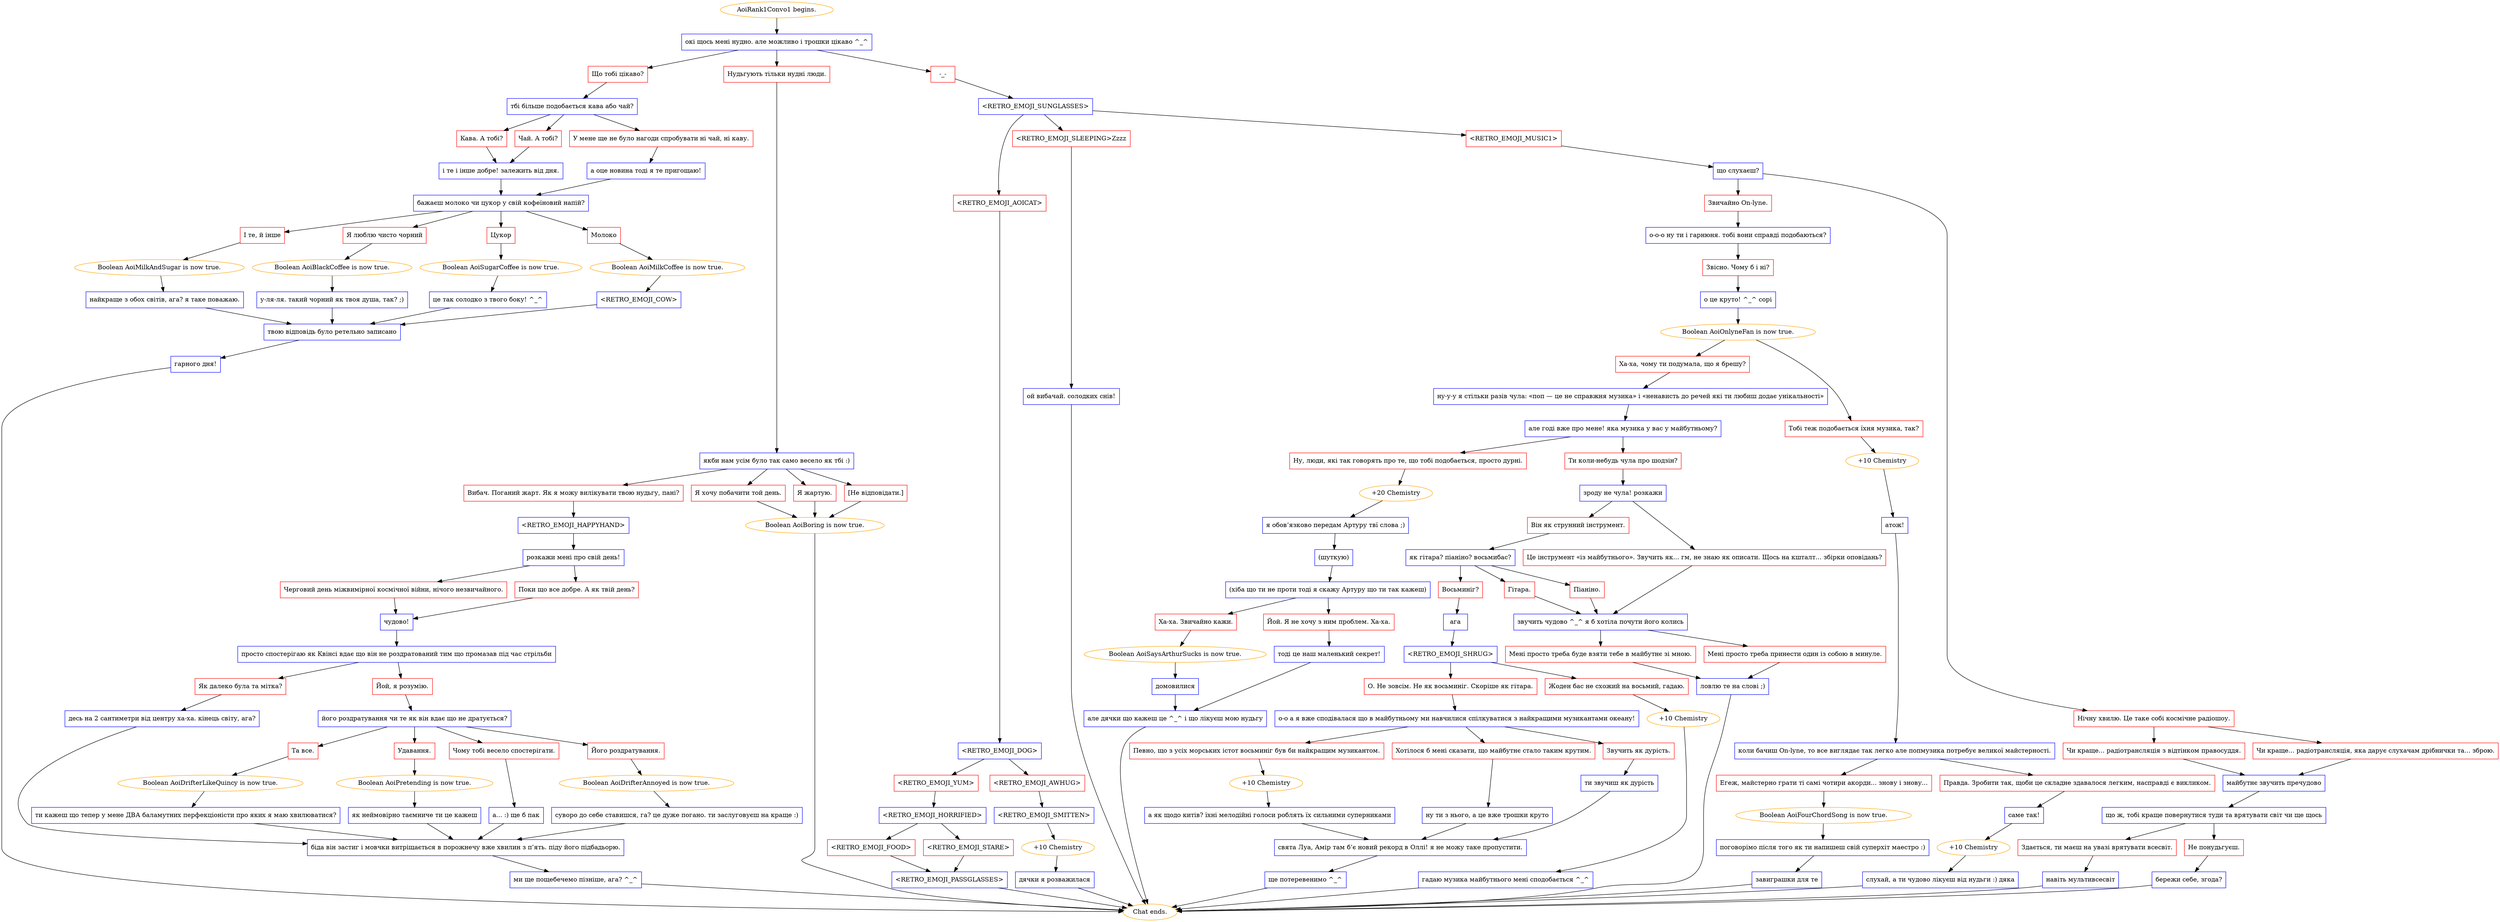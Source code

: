 digraph {
	"AoiRank1Convo1 begins." [color=orange];
		"AoiRank1Convo1 begins." -> j1899889040;
	j1899889040 [label="окі щось мені нудно. але можливо і трошки цікаво ^_^",shape=box,color=blue];
		j1899889040 -> j156333945;
		j1899889040 -> j558189585;
		j1899889040 -> j1239788194;
	j156333945 [label="Що тобі цікаво?",shape=box,color=red];
		j156333945 -> j627999855;
	j558189585 [label="Нудьгують тільки нудні люди.",shape=box,color=red];
		j558189585 -> j3773378137;
	j1239788194 [label="-_-",shape=box,color=red];
		j1239788194 -> j362087304;
	j627999855 [label="тбі більше подобається кава або чай?",shape=box,color=blue];
		j627999855 -> j206420635;
		j627999855 -> j2919962816;
		j627999855 -> j1951305585;
	j3773378137 [label="якби нам усім було так само весело як тбі :)",shape=box,color=blue];
		j3773378137 -> j2960303728;
		j3773378137 -> j365852544;
		j3773378137 -> j3180982463;
		j3773378137 -> j2017844750;
	j362087304 [label="<RETRO_EMOJI_SUNGLASSES>",shape=box,color=blue];
		j362087304 -> j4189390004;
		j362087304 -> j2361646715;
		j362087304 -> j2814544088;
	j206420635 [label="Кава. А тобі?",shape=box,color=red];
		j206420635 -> j4064182884;
	j2919962816 [label="Чай. А тобі?",shape=box,color=red];
		j2919962816 -> j4064182884;
	j1951305585 [label="У мене ще не було нагоди спробувати ні чай, ні каву.",shape=box,color=red];
		j1951305585 -> j3025906881;
	j2960303728 [label="Вибач. Поганий жарт. Як я можу вилікувати твою нудьгу, пані?",shape=box,color=red];
		j2960303728 -> j1030302569;
	j365852544 [label="Я хочу побачити той день.",shape=box,color=red];
		j365852544 -> j3774960128;
	j3180982463 [label="Я жартую.",shape=box,color=red];
		j3180982463 -> j3774960128;
	j2017844750 [label="[Не відповідати.]",shape=box,color=red];
		j2017844750 -> j3774960128;
	j4189390004 [label="<RETRO_EMOJI_AOICAT>",shape=box,color=red];
		j4189390004 -> j2265653467;
	j2361646715 [label="<RETRO_EMOJI_SLEEPING>Zzzz",shape=box,color=red];
		j2361646715 -> j1932300781;
	j2814544088 [label="<RETRO_EMOJI_MUSIC1>",shape=box,color=red];
		j2814544088 -> j2529454465;
	j4064182884 [label="і те і інше добре! залежить від дня.",shape=box,color=blue];
		j4064182884 -> j120924422;
	j3025906881 [label="а оце новина тоді я те пригощаю!",shape=box,color=blue];
		j3025906881 -> j120924422;
	j1030302569 [label="<RETRO_EMOJI_HAPPYHAND>",shape=box,color=blue];
		j1030302569 -> j1615900707;
	j3774960128 [label="Boolean AoiBoring is now true.",color=orange];
		j3774960128 -> "Chat ends.";
	j2265653467 [label="<RETRO_EMOJI_DOG>",shape=box,color=blue];
		j2265653467 -> j826158780;
		j2265653467 -> j459901514;
	j1932300781 [label="ой вибачай. солодких снів!",shape=box,color=blue];
		j1932300781 -> "Chat ends.";
	j2529454465 [label="що слухаєш?",shape=box,color=blue];
		j2529454465 -> j1273046784;
		j2529454465 -> j1614193266;
	j120924422 [label="бажаєш молоко чи цукор у свій кофеїновий напій?",shape=box,color=blue];
		j120924422 -> j862190870;
		j120924422 -> j1924210052;
		j120924422 -> j3202814445;
		j120924422 -> j2607106222;
	j1615900707 [label="розкажи мені про свій день!",shape=box,color=blue];
		j1615900707 -> j2868893641;
		j1615900707 -> j3395333133;
	"Chat ends." [color=orange];
	j826158780 [label="<RETRO_EMOJI_YUM>",shape=box,color=red];
		j826158780 -> j1965365248;
	j459901514 [label="<RETRO_EMOJI_AWHUG>",shape=box,color=red];
		j459901514 -> j4204146681;
	j1273046784 [label="Звичайно On-lyne.",shape=box,color=red];
		j1273046784 -> j684141963;
	j1614193266 [label="Нічну хвилю. Це таке собі космічне радіошоу.",shape=box,color=red];
		j1614193266 -> j2985355689;
		j1614193266 -> j3732016220;
	j862190870 [label="І те, й інше",shape=box,color=red];
		j862190870 -> j989406092;
	j1924210052 [label="Я люблю чисто чорний",shape=box,color=red];
		j1924210052 -> j2029899153;
	j3202814445 [label="Цукор",shape=box,color=red];
		j3202814445 -> j1719840534;
	j2607106222 [label="Молоко",shape=box,color=red];
		j2607106222 -> j3961198588;
	j2868893641 [label="Черговий день міжвимірної космічної війни, нічого незвичайного.",shape=box,color=red];
		j2868893641 -> j3053749783;
	j3395333133 [label="Поки що все добре. А як твій день?",shape=box,color=red];
		j3395333133 -> j3053749783;
	j1965365248 [label="<RETRO_EMOJI_HORRIFIED>",shape=box,color=blue];
		j1965365248 -> j1317376976;
		j1965365248 -> j4262695449;
	j4204146681 [label="<RETRO_EMOJI_SMITTEN>",shape=box,color=blue];
		j4204146681 -> j1677657511;
	j684141963 [label="о-о-о ну ти і гарнюня. тобі вони справді подобаються?",shape=box,color=blue];
		j684141963 -> j1044005652;
	j2985355689 [label="Чи краще... радіотрансляція з відтінком правосуддя.",shape=box,color=red];
		j2985355689 -> j3504996612;
	j3732016220 [label="Чи краще... радіотрансляція, яка дарує слухачам дрібнички та... зброю.",shape=box,color=red];
		j3732016220 -> j3504996612;
	j989406092 [label="Boolean AoiMilkAndSugar is now true.",color=orange];
		j989406092 -> j2875181285;
	j2029899153 [label="Boolean AoiBlackCoffee is now true.",color=orange];
		j2029899153 -> j2916489299;
	j1719840534 [label="Boolean AoiSugarCoffee is now true.",color=orange];
		j1719840534 -> j2613665117;
	j3961198588 [label="Boolean AoiMilkCoffee is now true.",color=orange];
		j3961198588 -> j1132784046;
	j3053749783 [label="чудово!",shape=box,color=blue];
		j3053749783 -> j939032477;
	j1317376976 [label="<RETRO_EMOJI_FOOD>",shape=box,color=red];
		j1317376976 -> j3464171481;
	j4262695449 [label="<RETRO_EMOJI_STARE>",shape=box,color=red];
		j4262695449 -> j3464171481;
	j1677657511 [label="+10 Chemistry",color=orange];
		j1677657511 -> j1844465316;
	j1044005652 [label="Звісно. Чому б і ні?",shape=box,color=red];
		j1044005652 -> j2770694932;
	j3504996612 [label="майбутнє звучить пречудово",shape=box,color=blue];
		j3504996612 -> j1695697799;
	j2875181285 [label="найкраще з обох світів, ага? я таке поважаю.",shape=box,color=blue];
		j2875181285 -> j3121684899;
	j2916489299 [label="у-ля-ля. такий чорний як твоя душа, так? ;)",shape=box,color=blue];
		j2916489299 -> j3121684899;
	j2613665117 [label="це так солодко з твого боку! ^_^",shape=box,color=blue];
		j2613665117 -> j3121684899;
	j1132784046 [label="<RETRO_EMOJI_COW>",shape=box,color=blue];
		j1132784046 -> j3121684899;
	j939032477 [label="просто спостерігаю як Квінсі вдає що він не роздратований тим що промазав під час стрільби",shape=box,color=blue];
		j939032477 -> j442185350;
		j939032477 -> j2508480002;
	j3464171481 [label="<RETRO_EMOJI_PASSGLASSES>",shape=box,color=blue];
		j3464171481 -> "Chat ends.";
	j1844465316 [label="дячки я розважилася",shape=box,color=blue];
		j1844465316 -> "Chat ends.";
	j2770694932 [label="о це круто! ^_^ сорі",shape=box,color=blue];
		j2770694932 -> j1089824813;
	j1695697799 [label="що ж, тобі краще повернутися туди та врятувати світ чи ще щось",shape=box,color=blue];
		j1695697799 -> j2759072877;
		j1695697799 -> j3462273850;
	j3121684899 [label="твою відповідь було ретельно записано",shape=box,color=blue];
		j3121684899 -> j3722023174;
	j442185350 [label="Як далеко була та мітка?",shape=box,color=red];
		j442185350 -> j3159687589;
	j2508480002 [label="Йой, я розумію.",shape=box,color=red];
		j2508480002 -> j2199499062;
	j1089824813 [label="Boolean AoiOnlyneFan is now true.",color=orange];
		j1089824813 -> j701519232;
		j1089824813 -> j151941975;
	j2759072877 [label="Здається, ти маєш на увазі врятувати всесвіт.",shape=box,color=red];
		j2759072877 -> j2164783339;
	j3462273850 [label="Не понудьгуєш.",shape=box,color=red];
		j3462273850 -> j1122583436;
	j3722023174 [label="гарного дня!",shape=box,color=blue];
		j3722023174 -> "Chat ends.";
	j3159687589 [label="десь на 2 сантиметри від центру ха-ха. кінець світу, ага?",shape=box,color=blue];
		j3159687589 -> j3251175363;
	j2199499062 [label="його роздратування чи те як він вдає що не дратується?",shape=box,color=blue];
		j2199499062 -> j1916694008;
		j2199499062 -> j2897057733;
		j2199499062 -> j1930725984;
		j2199499062 -> j1059991009;
	j701519232 [label="Ха-ха, чому ти подумала, що я брешу?",shape=box,color=red];
		j701519232 -> j4174433629;
	j151941975 [label="Тобі теж подобається їхня музика, так?",shape=box,color=red];
		j151941975 -> j109905650;
	j2164783339 [label="навіть мультивсесвіт",shape=box,color=blue];
		j2164783339 -> "Chat ends.";
	j1122583436 [label="бережи себе, згода?",shape=box,color=blue];
		j1122583436 -> "Chat ends.";
	j3251175363 [label="біда він застиг і мовчки витріщається в порожнечу вже хвилин з п’ять. піду його підбадьорю.",shape=box,color=blue];
		j3251175363 -> j837614167;
	j1916694008 [label="Та все.",shape=box,color=red];
		j1916694008 -> j4034664156;
	j2897057733 [label="Удавання.",shape=box,color=red];
		j2897057733 -> j3790895137;
	j1930725984 [label="Чому тобі весело спостерігати.",shape=box,color=red];
		j1930725984 -> j2378669749;
	j1059991009 [label="Його роздратування.",shape=box,color=red];
		j1059991009 -> j102466487;
	j4174433629 [label="ну-у-у я стільки разів чула: «поп — це не справжня музика» і «ненависть до речей які ти любиш додає унікальності»",shape=box,color=blue];
		j4174433629 -> j1716734134;
	j109905650 [label="+10 Chemistry",color=orange];
		j109905650 -> j3671922199;
	j837614167 [label="ми ще пощебечемо пізніше, ага? ^_^",shape=box,color=blue];
		j837614167 -> "Chat ends.";
	j4034664156 [label="Boolean AoiDrifterLikeQuincy is now true.",color=orange];
		j4034664156 -> j2748862955;
	j3790895137 [label="Boolean AoiPretending is now true.",color=orange];
		j3790895137 -> j4164234073;
	j2378669749 [label="а... :) ще б пак",shape=box,color=blue];
		j2378669749 -> j3251175363;
	j102466487 [label="Boolean AoiDrifterAnnoyed is now true.",color=orange];
		j102466487 -> j2855904977;
	j1716734134 [label="але годі вже про мене! яка музика у вас у майбутньому?",shape=box,color=blue];
		j1716734134 -> j4153583929;
		j1716734134 -> j558708102;
	j3671922199 [label="атож!",shape=box,color=blue];
		j3671922199 -> j3614560826;
	j2748862955 [label="ти кажеш що тепер у мене ДВА баламутних перфекціоністи про яких я маю хвилюватися?",shape=box,color=blue];
		j2748862955 -> j3251175363;
	j4164234073 [label="як неймовірно таємниче ти це кажеш",shape=box,color=blue];
		j4164234073 -> j3251175363;
	j2855904977 [label="суворо до себе ставишся, га? це дуже погано. ти заслуговуєш на краще :)",shape=box,color=blue];
		j2855904977 -> j3251175363;
	j4153583929 [label="Ну, люди, які так говорять про те, що тобі подобається, просто дурні.",shape=box,color=red];
		j4153583929 -> j4282132038;
	j558708102 [label="Ти коли-небудь чула про шодзін?",shape=box,color=red];
		j558708102 -> j3331620640;
	j3614560826 [label="коли бачиш On-lyne, то все виглядає так легко але попмузика потребує великої майстерності.",shape=box,color=blue];
		j3614560826 -> j4270366535;
		j3614560826 -> j209487713;
	j4282132038 [label="+20 Chemistry",color=orange];
		j4282132038 -> j598848666;
	j3331620640 [label="зроду не чула! розкажи",shape=box,color=blue];
		j3331620640 -> j2842006710;
		j3331620640 -> j42724277;
	j4270366535 [label="Егеж, майстерно грати ті самі чотири акорди... знову і знову...",shape=box,color=red];
		j4270366535 -> j3227267540;
	j209487713 [label="Правда. Зробити так, щоби це складне здавалося легким, насправді є викликом.",shape=box,color=red];
		j209487713 -> j1639825858;
	j598848666 [label="я обов’язково передам Артуру твї слова ;)",shape=box,color=blue];
		j598848666 -> j1616989899;
	j2842006710 [label="Він як струнний інструмент.",shape=box,color=red];
		j2842006710 -> j3425001869;
	j42724277 [label="Це інструмент «із майбутнього». Звучить як... гм, не знаю як описати. Щось на кшталт... збірки оповідань?",shape=box,color=red];
		j42724277 -> j2052630613;
	j3227267540 [label="Boolean AoiFourChordSong is now true.",color=orange];
		j3227267540 -> j1388472200;
	j1639825858 [label="саме так!",shape=box,color=blue];
		j1639825858 -> j990758437;
	j1616989899 [label="(шуткую)",shape=box,color=blue];
		j1616989899 -> j3478616699;
	j3425001869 [label="як гітара? піаніно? восьмибас?",shape=box,color=blue];
		j3425001869 -> j1184003411;
		j3425001869 -> j2485671199;
		j3425001869 -> j2138458642;
	j2052630613 [label="звучить чудово ^_^ я б хотіла почути його колись",shape=box,color=blue];
		j2052630613 -> j1561546475;
		j2052630613 -> j3735641923;
	j1388472200 [label="поговорімо після того як ти напишеш свій суперхіт маестро :)",shape=box,color=blue];
		j1388472200 -> j1905903049;
	j990758437 [label="+10 Chemistry",color=orange];
		j990758437 -> j690354080;
	j3478616699 [label="(хіба що ти не проти тоді я скажу Артуру що ти так кажеш)",shape=box,color=blue];
		j3478616699 -> j2459651983;
		j3478616699 -> j1814348327;
	j1184003411 [label="Восьминіг?",shape=box,color=red];
		j1184003411 -> j2312599419;
	j2485671199 [label="Гітара.",shape=box,color=red];
		j2485671199 -> j2052630613;
	j2138458642 [label="Піаніно.",shape=box,color=red];
		j2138458642 -> j2052630613;
	j1561546475 [label="Мені просто треба буде взяти тебе в майбутнє зі мною.",shape=box,color=red];
		j1561546475 -> j168887077;
	j3735641923 [label="Мені просто треба принести один із собою в минуле.",shape=box,color=red];
		j3735641923 -> j168887077;
	j1905903049 [label="завиграшки для те",shape=box,color=blue];
		j1905903049 -> "Chat ends.";
	j690354080 [label="слухай, а ти чудово лікуєш від нудьги :) дяка",shape=box,color=blue];
		j690354080 -> "Chat ends.";
	j2459651983 [label="Ха-ха. Звичайно кажи.",shape=box,color=red];
		j2459651983 -> j1291601982;
	j1814348327 [label="Йой. Я не хочу з ним проблем. Ха-ха.",shape=box,color=red];
		j1814348327 -> j316047930;
	j2312599419 [label="ага",shape=box,color=blue];
		j2312599419 -> j1093472439;
	j168887077 [label="ловлю те на слові ;)",shape=box,color=blue];
		j168887077 -> "Chat ends.";
	j1291601982 [label="Boolean AoiSaysArthurSucks is now true.",color=orange];
		j1291601982 -> j3667744967;
	j316047930 [label="тоді це наш маленький секрет!",shape=box,color=blue];
		j316047930 -> j3367462691;
	j1093472439 [label="<RETRO_EMOJI_SHRUG>",shape=box,color=blue];
		j1093472439 -> j106737388;
		j1093472439 -> j1087154633;
	j3667744967 [label="домовилися",shape=box,color=blue];
		j3667744967 -> j3367462691;
	j3367462691 [label="але дячки що кажеш це ^_^ і що лікуєш мою нудьгу",shape=box,color=blue];
		j3367462691 -> "Chat ends.";
	j106737388 [label="О. Не зовсім. Не як восьминіг. Скоріше як гітара.",shape=box,color=red];
		j106737388 -> j4017152561;
	j1087154633 [label="Жоден бас не схожий на восьмий, гадаю.",shape=box,color=red];
		j1087154633 -> j41720531;
	j4017152561 [label="о-о а я вже сподівалася що в майбутньому ми навчилися спілкуватися з найкращими музикантами океану!",shape=box,color=blue];
		j4017152561 -> j368636047;
		j4017152561 -> j1385537167;
		j4017152561 -> j1206990969;
	j41720531 [label="+10 Chemistry",color=orange];
		j41720531 -> j270868179;
	j368636047 [label="Певно, що з усіх морських істот восьминіг був би найкращим музикантом.",shape=box,color=red];
		j368636047 -> j3608850738;
	j1385537167 [label="Хотілося б мені сказати, що майбутнє стало таким крутим.",shape=box,color=red];
		j1385537167 -> j3642454459;
	j1206990969 [label="Звучить як дурість.",shape=box,color=red];
		j1206990969 -> j1277480101;
	j270868179 [label="гадаю музика майбутнього мені сподобається ^_^",shape=box,color=blue];
		j270868179 -> "Chat ends.";
	j3608850738 [label="+10 Chemistry",color=orange];
		j3608850738 -> j2080571622;
	j3642454459 [label="ну ти з нього, а це вже трошки круто",shape=box,color=blue];
		j3642454459 -> j4038324717;
	j1277480101 [label="ти звучиш як дурість",shape=box,color=blue];
		j1277480101 -> j4038324717;
	j2080571622 [label="а як щодо китів? їхні мелодійні голоси роблять їх сильними суперниками",shape=box,color=blue];
		j2080571622 -> j4038324717;
	j4038324717 [label="свята Луа, Амір там б’є новий рекорд в Оллі! я не можу таке пропустити.",shape=box,color=blue];
		j4038324717 -> j3439130175;
	j3439130175 [label="ще потеревенимо ^_^",shape=box,color=blue];
		j3439130175 -> "Chat ends.";
}